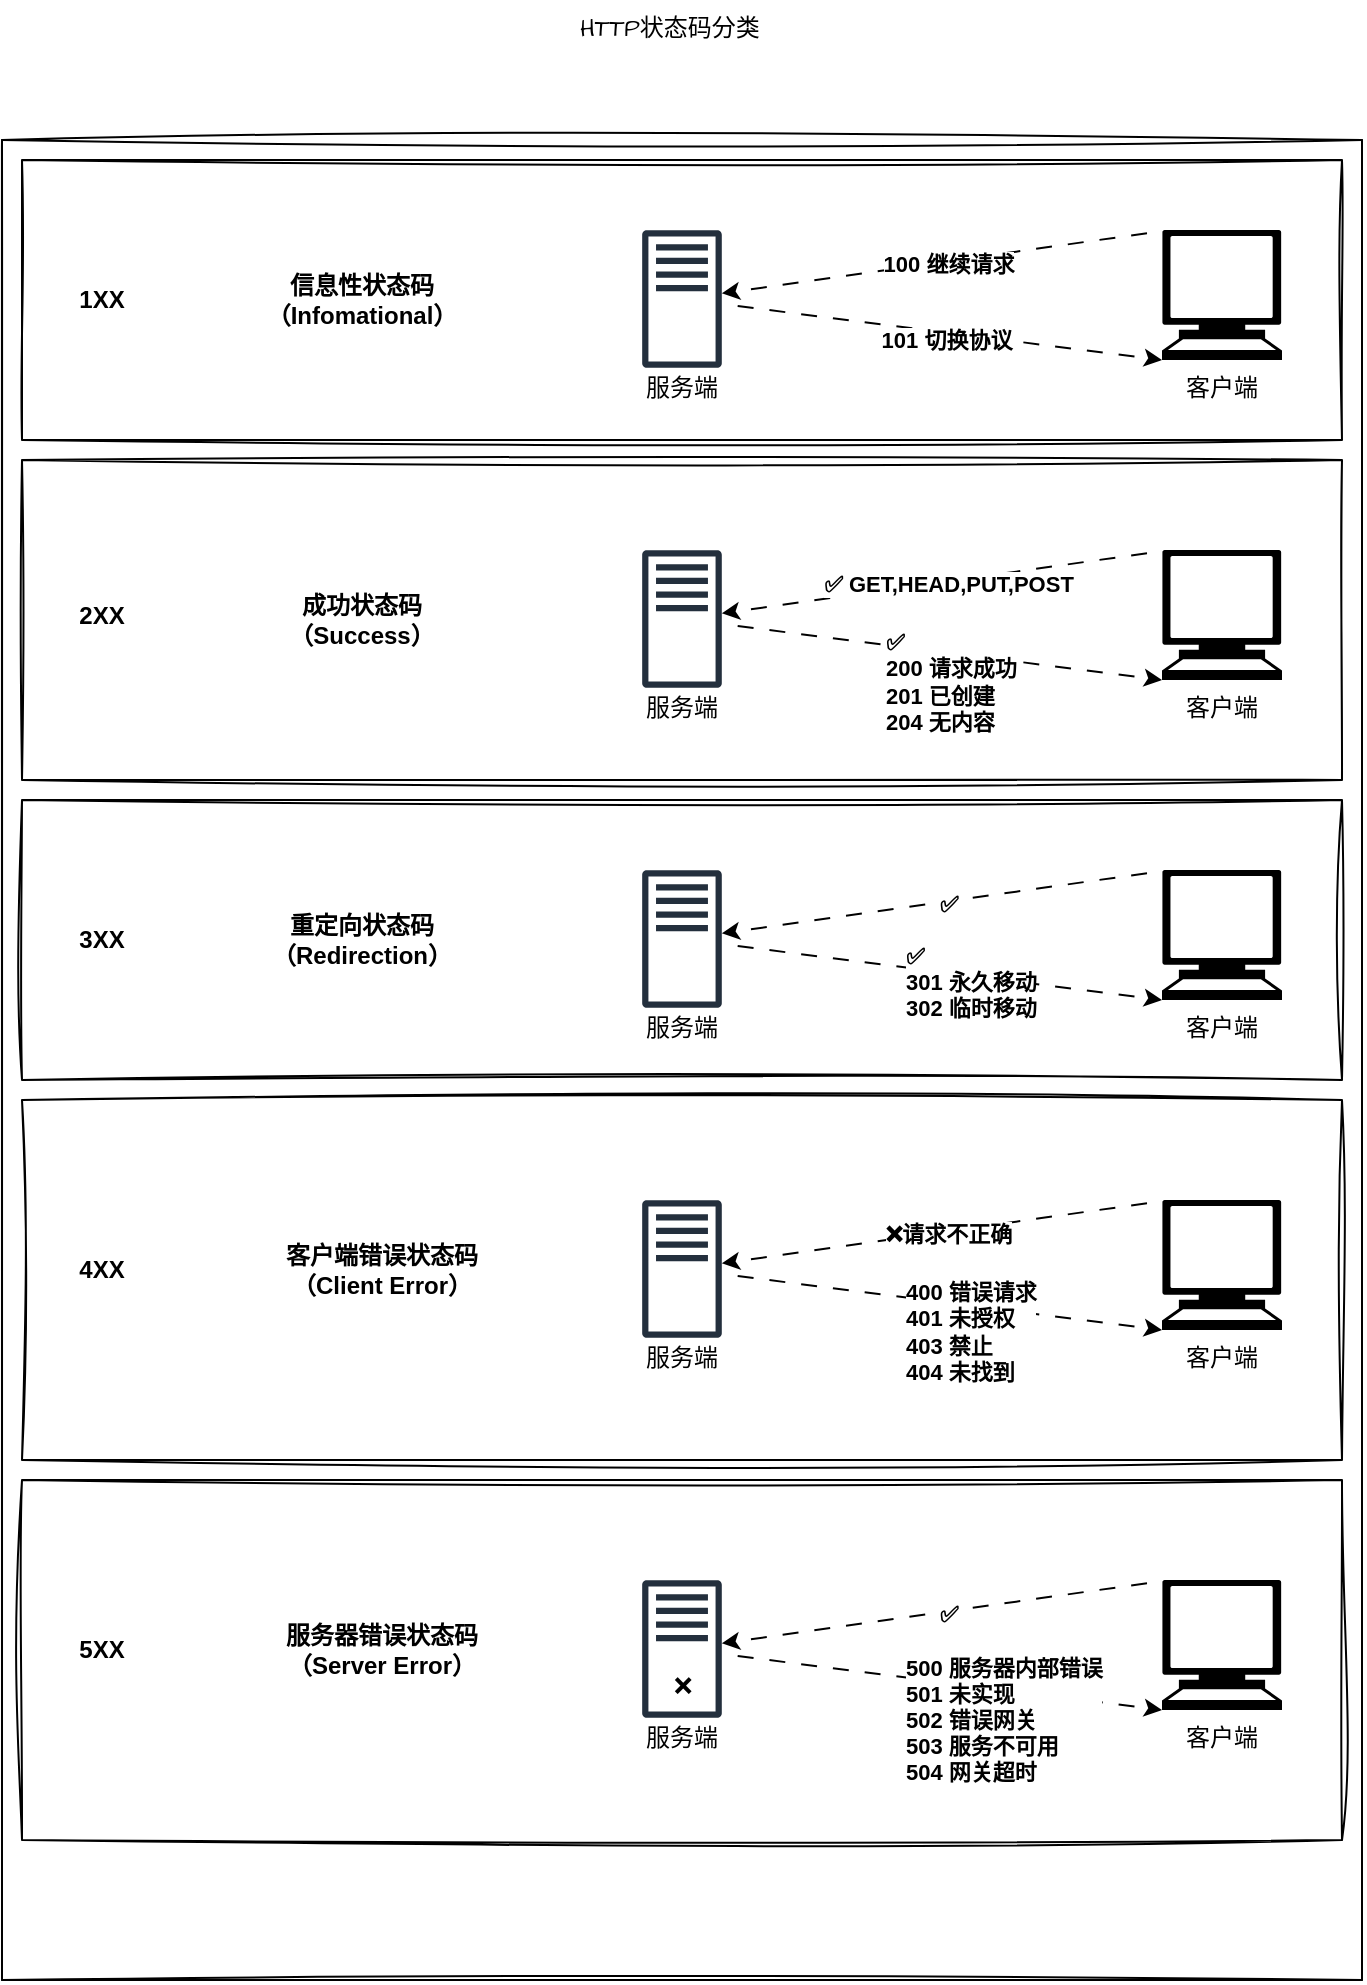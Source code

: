 <mxfile version="24.8.6">
  <diagram name="第 1 页" id="r3502TGDo4Mi_G7iDb6i">
    <mxGraphModel dx="2074" dy="1121" grid="1" gridSize="10" guides="1" tooltips="1" connect="1" arrows="1" fold="1" page="1" pageScale="1" pageWidth="827" pageHeight="1169" math="0" shadow="0">
      <root>
        <mxCell id="0" />
        <mxCell id="1" parent="0" />
        <mxCell id="0VyAN80e2H3td9VzN_xk-1" value="" style="endArrow=none;html=1;rounded=0;sketch=1;hachureGap=4;jiggle=2;curveFitting=1;fontFamily=Architects Daughter;fontSource=https%3A%2F%2Ffonts.googleapis.com%2Fcss%3Ffamily%3DArchitects%2BDaughter;" edge="1" parent="1">
          <mxGeometry width="50" height="50" relative="1" as="geometry">
            <mxPoint x="80" y="120" as="sourcePoint" />
            <mxPoint x="760" y="120" as="targetPoint" />
          </mxGeometry>
        </mxCell>
        <mxCell id="0VyAN80e2H3td9VzN_xk-2" value="" style="endArrow=none;html=1;rounded=0;sketch=1;hachureGap=4;jiggle=2;curveFitting=1;fontFamily=Architects Daughter;fontSource=https%3A%2F%2Ffonts.googleapis.com%2Fcss%3Ffamily%3DArchitects%2BDaughter;" edge="1" parent="1">
          <mxGeometry width="50" height="50" relative="1" as="geometry">
            <mxPoint x="80" y="120" as="sourcePoint" />
            <mxPoint x="80" y="1040" as="targetPoint" />
          </mxGeometry>
        </mxCell>
        <mxCell id="0VyAN80e2H3td9VzN_xk-3" value="" style="endArrow=none;html=1;rounded=0;sketch=1;hachureGap=4;jiggle=2;curveFitting=1;fontFamily=Architects Daughter;fontSource=https%3A%2F%2Ffonts.googleapis.com%2Fcss%3Ffamily%3DArchitects%2BDaughter;" edge="1" parent="1">
          <mxGeometry width="50" height="50" relative="1" as="geometry">
            <mxPoint x="760" y="1040" as="sourcePoint" />
            <mxPoint x="80" y="1040" as="targetPoint" />
          </mxGeometry>
        </mxCell>
        <mxCell id="0VyAN80e2H3td9VzN_xk-4" value="" style="endArrow=none;html=1;rounded=0;sketch=1;hachureGap=4;jiggle=2;curveFitting=1;fontFamily=Architects Daughter;fontSource=https%3A%2F%2Ffonts.googleapis.com%2Fcss%3Ffamily%3DArchitects%2BDaughter;" edge="1" parent="1">
          <mxGeometry width="50" height="50" relative="1" as="geometry">
            <mxPoint x="760" y="120" as="sourcePoint" />
            <mxPoint x="760" y="1040" as="targetPoint" />
          </mxGeometry>
        </mxCell>
        <mxCell id="0VyAN80e2H3td9VzN_xk-5" value="HTTP状态码分类" style="text;html=1;align=center;verticalAlign=middle;whiteSpace=wrap;rounded=0;fontFamily=Architects Daughter;fontSource=https%3A%2F%2Ffonts.googleapis.com%2Fcss%3Ffamily%3DArchitects%2BDaughter;" vertex="1" parent="1">
          <mxGeometry x="366" y="50" width="96" height="30" as="geometry" />
        </mxCell>
        <mxCell id="0VyAN80e2H3td9VzN_xk-6" value="" style="rounded=0;whiteSpace=wrap;html=1;sketch=1;hachureGap=4;jiggle=2;curveFitting=1;fontFamily=Architects Daughter;fontSource=https%3A%2F%2Ffonts.googleapis.com%2Fcss%3Ffamily%3DArchitects%2BDaughter;" vertex="1" parent="1">
          <mxGeometry x="90" y="130" width="660" height="140" as="geometry" />
        </mxCell>
        <mxCell id="0VyAN80e2H3td9VzN_xk-17" value="&lt;font face=&quot;Helvetica&quot;&gt;&lt;span&gt;1XX&lt;/span&gt;&lt;/font&gt;" style="text;html=1;align=center;verticalAlign=middle;whiteSpace=wrap;rounded=0;fontFamily=Architects Daughter;fontSource=https%3A%2F%2Ffonts.googleapis.com%2Fcss%3Ffamily%3DArchitects%2BDaughter;fontStyle=1" vertex="1" parent="1">
          <mxGeometry x="100" y="185" width="60" height="30" as="geometry" />
        </mxCell>
        <mxCell id="0VyAN80e2H3td9VzN_xk-18" value="信息性状态码&lt;div&gt;（Infomational）&lt;/div&gt;" style="text;html=1;align=center;verticalAlign=middle;whiteSpace=wrap;rounded=0;fontFamily=Helvetica;fontStyle=1" vertex="1" parent="1">
          <mxGeometry x="220" y="185" width="80" height="30" as="geometry" />
        </mxCell>
        <mxCell id="0VyAN80e2H3td9VzN_xk-20" value="" style="sketch=0;outlineConnect=0;fontColor=#232F3E;gradientColor=none;fillColor=#232F3D;strokeColor=none;dashed=0;verticalLabelPosition=bottom;verticalAlign=top;align=center;html=1;fontSize=12;fontStyle=0;aspect=fixed;pointerEvents=1;shape=mxgraph.aws4.traditional_server;hachureGap=4;jiggle=2;curveFitting=1;fontFamily=Architects Daughter;fontSource=https%3A%2F%2Ffonts.googleapis.com%2Fcss%3Ffamily%3DArchitects%2BDaughter;" vertex="1" parent="1">
          <mxGeometry x="400.09" y="165" width="39.81" height="69" as="geometry" />
        </mxCell>
        <mxCell id="0VyAN80e2H3td9VzN_xk-21" value="" style="shape=mxgraph.signs.tech.computer;html=1;pointerEvents=1;fillColor=#000000;strokeColor=none;verticalLabelPosition=bottom;verticalAlign=top;align=center;hachureGap=4;fontFamily=Architects Daughter;fontSource=https%3A%2F%2Ffonts.googleapis.com%2Fcss%3Ffamily%3DArchitects%2BDaughter;" vertex="1" parent="1">
          <mxGeometry x="660" y="165" width="60" height="65" as="geometry" />
        </mxCell>
        <mxCell id="0VyAN80e2H3td9VzN_xk-22" value="" style="endArrow=classic;html=1;rounded=0;hachureGap=4;fontFamily=Architects Daughter;fontSource=https%3A%2F%2Ffonts.googleapis.com%2Fcss%3Ffamily%3DArchitects%2BDaughter;entryX=0;entryY=1;entryDx=0;entryDy=0;entryPerimeter=0;flowAnimation=1;" edge="1" parent="1" source="0VyAN80e2H3td9VzN_xk-20" target="0VyAN80e2H3td9VzN_xk-21">
          <mxGeometry width="50" height="50" relative="1" as="geometry">
            <mxPoint x="560" y="260" as="sourcePoint" />
            <mxPoint x="610" y="210" as="targetPoint" />
          </mxGeometry>
        </mxCell>
        <mxCell id="0VyAN80e2H3td9VzN_xk-26" value="101 切换协议" style="edgeLabel;html=1;align=center;verticalAlign=middle;resizable=0;points=[];sketch=1;hachureGap=4;jiggle=2;curveFitting=1;fontFamily=Helvetica;fontStyle=1" vertex="1" connectable="0" parent="0VyAN80e2H3td9VzN_xk-22">
          <mxGeometry x="0.022" y="-3" relative="1" as="geometry">
            <mxPoint as="offset" />
          </mxGeometry>
        </mxCell>
        <mxCell id="0VyAN80e2H3td9VzN_xk-23" value="" style="endArrow=classic;html=1;rounded=0;hachureGap=4;fontFamily=Architects Daughter;fontSource=https%3A%2F%2Ffonts.googleapis.com%2Fcss%3Ffamily%3DArchitects%2BDaughter;exitX=0.007;exitY=0.007;exitDx=0;exitDy=0;exitPerimeter=0;flowAnimation=1;" edge="1" parent="1" source="0VyAN80e2H3td9VzN_xk-21" target="0VyAN80e2H3td9VzN_xk-20">
          <mxGeometry width="50" height="50" relative="1" as="geometry">
            <mxPoint x="450" y="212" as="sourcePoint" />
            <mxPoint x="470" y="200" as="targetPoint" />
          </mxGeometry>
        </mxCell>
        <mxCell id="0VyAN80e2H3td9VzN_xk-24" value="100 继续请求" style="edgeLabel;html=1;align=center;verticalAlign=middle;resizable=0;points=[];sketch=1;hachureGap=4;jiggle=2;curveFitting=1;fontFamily=Helvetica;fontStyle=1" vertex="1" connectable="0" parent="0VyAN80e2H3td9VzN_xk-23">
          <mxGeometry x="-0.024" y="1" relative="1" as="geometry">
            <mxPoint as="offset" />
          </mxGeometry>
        </mxCell>
        <mxCell id="0VyAN80e2H3td9VzN_xk-27" value="服务端" style="text;html=1;align=center;verticalAlign=middle;whiteSpace=wrap;rounded=0;fontFamily=Architects Daughter;fontSource=https%3A%2F%2Ffonts.googleapis.com%2Fcss%3Ffamily%3DArchitects%2BDaughter;" vertex="1" parent="1">
          <mxGeometry x="390" y="230" width="60" height="30" as="geometry" />
        </mxCell>
        <mxCell id="0VyAN80e2H3td9VzN_xk-28" value="客户端" style="text;html=1;align=center;verticalAlign=middle;whiteSpace=wrap;rounded=0;fontFamily=Architects Daughter;fontSource=https%3A%2F%2Ffonts.googleapis.com%2Fcss%3Ffamily%3DArchitects%2BDaughter;" vertex="1" parent="1">
          <mxGeometry x="660" y="230" width="60" height="30" as="geometry" />
        </mxCell>
        <mxCell id="0VyAN80e2H3td9VzN_xk-29" value="" style="rounded=0;whiteSpace=wrap;html=1;sketch=1;hachureGap=4;jiggle=2;curveFitting=1;fontFamily=Architects Daughter;fontSource=https%3A%2F%2Ffonts.googleapis.com%2Fcss%3Ffamily%3DArchitects%2BDaughter;" vertex="1" parent="1">
          <mxGeometry x="90" y="280" width="660" height="160" as="geometry" />
        </mxCell>
        <mxCell id="0VyAN80e2H3td9VzN_xk-30" value="&lt;font face=&quot;Helvetica&quot;&gt;&lt;span&gt;2XX&lt;/span&gt;&lt;/font&gt;" style="text;html=1;align=center;verticalAlign=middle;whiteSpace=wrap;rounded=0;fontFamily=Architects Daughter;fontSource=https%3A%2F%2Ffonts.googleapis.com%2Fcss%3Ffamily%3DArchitects%2BDaughter;fontStyle=1" vertex="1" parent="1">
          <mxGeometry x="100" y="342.5" width="60" height="30" as="geometry" />
        </mxCell>
        <mxCell id="0VyAN80e2H3td9VzN_xk-31" value="成功状态码&lt;div&gt;（Success）&lt;/div&gt;" style="text;html=1;align=center;verticalAlign=middle;whiteSpace=wrap;rounded=0;fontFamily=Helvetica;fontStyle=1" vertex="1" parent="1">
          <mxGeometry x="220" y="345" width="80" height="30" as="geometry" />
        </mxCell>
        <mxCell id="0VyAN80e2H3td9VzN_xk-32" value="" style="sketch=0;outlineConnect=0;fontColor=#232F3E;gradientColor=none;fillColor=#232F3D;strokeColor=none;dashed=0;verticalLabelPosition=bottom;verticalAlign=top;align=center;html=1;fontSize=12;fontStyle=0;aspect=fixed;pointerEvents=1;shape=mxgraph.aws4.traditional_server;hachureGap=4;jiggle=2;curveFitting=1;fontFamily=Architects Daughter;fontSource=https%3A%2F%2Ffonts.googleapis.com%2Fcss%3Ffamily%3DArchitects%2BDaughter;" vertex="1" parent="1">
          <mxGeometry x="400.09" y="325" width="39.81" height="69" as="geometry" />
        </mxCell>
        <mxCell id="0VyAN80e2H3td9VzN_xk-33" value="" style="shape=mxgraph.signs.tech.computer;html=1;pointerEvents=1;fillColor=#000000;strokeColor=none;verticalLabelPosition=bottom;verticalAlign=top;align=center;hachureGap=4;fontFamily=Architects Daughter;fontSource=https%3A%2F%2Ffonts.googleapis.com%2Fcss%3Ffamily%3DArchitects%2BDaughter;" vertex="1" parent="1">
          <mxGeometry x="660" y="325" width="60" height="65" as="geometry" />
        </mxCell>
        <mxCell id="0VyAN80e2H3td9VzN_xk-34" value="" style="endArrow=classic;html=1;rounded=0;hachureGap=4;fontFamily=Architects Daughter;fontSource=https%3A%2F%2Ffonts.googleapis.com%2Fcss%3Ffamily%3DArchitects%2BDaughter;entryX=0;entryY=1;entryDx=0;entryDy=0;entryPerimeter=0;flowAnimation=1;" edge="1" parent="1" source="0VyAN80e2H3td9VzN_xk-32" target="0VyAN80e2H3td9VzN_xk-33">
          <mxGeometry width="50" height="50" relative="1" as="geometry">
            <mxPoint x="560" y="420" as="sourcePoint" />
            <mxPoint x="610" y="370" as="targetPoint" />
          </mxGeometry>
        </mxCell>
        <mxCell id="0VyAN80e2H3td9VzN_xk-35" value="✅ &lt;br&gt;200 请求成功&lt;br&gt;201 已创建&lt;br&gt;204 无内容" style="edgeLabel;html=1;align=left;verticalAlign=middle;resizable=0;points=[];sketch=1;hachureGap=4;jiggle=2;curveFitting=1;fontFamily=Helvetica;fontStyle=1" vertex="1" connectable="0" parent="0VyAN80e2H3td9VzN_xk-34">
          <mxGeometry x="0.022" y="-3" relative="1" as="geometry">
            <mxPoint x="-32" y="11" as="offset" />
          </mxGeometry>
        </mxCell>
        <mxCell id="0VyAN80e2H3td9VzN_xk-36" value="" style="endArrow=classic;html=1;rounded=0;hachureGap=4;fontFamily=Architects Daughter;fontSource=https%3A%2F%2Ffonts.googleapis.com%2Fcss%3Ffamily%3DArchitects%2BDaughter;exitX=0.007;exitY=0.007;exitDx=0;exitDy=0;exitPerimeter=0;flowAnimation=1;" edge="1" parent="1" source="0VyAN80e2H3td9VzN_xk-33" target="0VyAN80e2H3td9VzN_xk-32">
          <mxGeometry width="50" height="50" relative="1" as="geometry">
            <mxPoint x="450" y="372" as="sourcePoint" />
            <mxPoint x="470" y="360" as="targetPoint" />
          </mxGeometry>
        </mxCell>
        <mxCell id="0VyAN80e2H3td9VzN_xk-37" value="✅ GET,HEAD,PUT,POST" style="edgeLabel;html=1;align=center;verticalAlign=middle;resizable=0;points=[];sketch=1;hachureGap=4;jiggle=2;curveFitting=1;fontFamily=Helvetica;fontStyle=1" vertex="1" connectable="0" parent="0VyAN80e2H3td9VzN_xk-36">
          <mxGeometry x="-0.024" y="1" relative="1" as="geometry">
            <mxPoint as="offset" />
          </mxGeometry>
        </mxCell>
        <mxCell id="0VyAN80e2H3td9VzN_xk-38" value="服务端" style="text;html=1;align=center;verticalAlign=middle;whiteSpace=wrap;rounded=0;fontFamily=Architects Daughter;fontSource=https%3A%2F%2Ffonts.googleapis.com%2Fcss%3Ffamily%3DArchitects%2BDaughter;" vertex="1" parent="1">
          <mxGeometry x="390" y="390" width="60" height="30" as="geometry" />
        </mxCell>
        <mxCell id="0VyAN80e2H3td9VzN_xk-39" value="客户端" style="text;html=1;align=center;verticalAlign=middle;whiteSpace=wrap;rounded=0;fontFamily=Architects Daughter;fontSource=https%3A%2F%2Ffonts.googleapis.com%2Fcss%3Ffamily%3DArchitects%2BDaughter;" vertex="1" parent="1">
          <mxGeometry x="660" y="390" width="60" height="30" as="geometry" />
        </mxCell>
        <mxCell id="0VyAN80e2H3td9VzN_xk-40" value="" style="rounded=0;whiteSpace=wrap;html=1;sketch=1;hachureGap=4;jiggle=2;curveFitting=1;fontFamily=Architects Daughter;fontSource=https%3A%2F%2Ffonts.googleapis.com%2Fcss%3Ffamily%3DArchitects%2BDaughter;" vertex="1" parent="1">
          <mxGeometry x="90" y="450" width="660" height="140" as="geometry" />
        </mxCell>
        <mxCell id="0VyAN80e2H3td9VzN_xk-41" value="&lt;font face=&quot;Helvetica&quot;&gt;&lt;span&gt;3XX&lt;/span&gt;&lt;/font&gt;" style="text;html=1;align=center;verticalAlign=middle;whiteSpace=wrap;rounded=0;fontFamily=Architects Daughter;fontSource=https%3A%2F%2Ffonts.googleapis.com%2Fcss%3Ffamily%3DArchitects%2BDaughter;fontStyle=1" vertex="1" parent="1">
          <mxGeometry x="100" y="505" width="60" height="30" as="geometry" />
        </mxCell>
        <mxCell id="0VyAN80e2H3td9VzN_xk-42" value="重定向状态码&lt;div&gt;（Redirection）&lt;/div&gt;" style="text;html=1;align=center;verticalAlign=middle;whiteSpace=wrap;rounded=0;fontFamily=Helvetica;fontStyle=1" vertex="1" parent="1">
          <mxGeometry x="220" y="505" width="80" height="30" as="geometry" />
        </mxCell>
        <mxCell id="0VyAN80e2H3td9VzN_xk-43" value="" style="sketch=0;outlineConnect=0;fontColor=#232F3E;gradientColor=none;fillColor=#232F3D;strokeColor=none;dashed=0;verticalLabelPosition=bottom;verticalAlign=top;align=center;html=1;fontSize=12;fontStyle=0;aspect=fixed;pointerEvents=1;shape=mxgraph.aws4.traditional_server;hachureGap=4;jiggle=2;curveFitting=1;fontFamily=Architects Daughter;fontSource=https%3A%2F%2Ffonts.googleapis.com%2Fcss%3Ffamily%3DArchitects%2BDaughter;" vertex="1" parent="1">
          <mxGeometry x="400.09" y="485" width="39.81" height="69" as="geometry" />
        </mxCell>
        <mxCell id="0VyAN80e2H3td9VzN_xk-44" value="" style="shape=mxgraph.signs.tech.computer;html=1;pointerEvents=1;fillColor=#000000;strokeColor=none;verticalLabelPosition=bottom;verticalAlign=top;align=center;hachureGap=4;fontFamily=Architects Daughter;fontSource=https%3A%2F%2Ffonts.googleapis.com%2Fcss%3Ffamily%3DArchitects%2BDaughter;" vertex="1" parent="1">
          <mxGeometry x="660" y="485" width="60" height="65" as="geometry" />
        </mxCell>
        <mxCell id="0VyAN80e2H3td9VzN_xk-45" value="" style="endArrow=classic;html=1;rounded=0;hachureGap=4;fontFamily=Architects Daughter;fontSource=https%3A%2F%2Ffonts.googleapis.com%2Fcss%3Ffamily%3DArchitects%2BDaughter;entryX=0;entryY=1;entryDx=0;entryDy=0;entryPerimeter=0;flowAnimation=1;" edge="1" parent="1" source="0VyAN80e2H3td9VzN_xk-43" target="0VyAN80e2H3td9VzN_xk-44">
          <mxGeometry width="50" height="50" relative="1" as="geometry">
            <mxPoint x="560" y="580" as="sourcePoint" />
            <mxPoint x="610" y="530" as="targetPoint" />
          </mxGeometry>
        </mxCell>
        <mxCell id="0VyAN80e2H3td9VzN_xk-46" value="✅ &lt;br&gt;301 永久移动&lt;br&gt;302 临时移动" style="edgeLabel;html=1;align=left;verticalAlign=middle;resizable=0;points=[];sketch=1;hachureGap=4;jiggle=2;curveFitting=1;fontFamily=Helvetica;fontStyle=1" vertex="1" connectable="0" parent="0VyAN80e2H3td9VzN_xk-45">
          <mxGeometry x="0.022" y="-3" relative="1" as="geometry">
            <mxPoint x="-22" y="1" as="offset" />
          </mxGeometry>
        </mxCell>
        <mxCell id="0VyAN80e2H3td9VzN_xk-47" value="" style="endArrow=classic;html=1;rounded=0;hachureGap=4;fontFamily=Architects Daughter;fontSource=https%3A%2F%2Ffonts.googleapis.com%2Fcss%3Ffamily%3DArchitects%2BDaughter;exitX=0.007;exitY=0.007;exitDx=0;exitDy=0;exitPerimeter=0;flowAnimation=1;" edge="1" parent="1" source="0VyAN80e2H3td9VzN_xk-44" target="0VyAN80e2H3td9VzN_xk-43">
          <mxGeometry width="50" height="50" relative="1" as="geometry">
            <mxPoint x="450" y="532" as="sourcePoint" />
            <mxPoint x="470" y="520" as="targetPoint" />
          </mxGeometry>
        </mxCell>
        <mxCell id="0VyAN80e2H3td9VzN_xk-48" value="✅" style="edgeLabel;html=1;align=center;verticalAlign=middle;resizable=0;points=[];sketch=1;hachureGap=4;jiggle=2;curveFitting=1;fontFamily=Helvetica;fontStyle=1" vertex="1" connectable="0" parent="0VyAN80e2H3td9VzN_xk-47">
          <mxGeometry x="-0.024" y="1" relative="1" as="geometry">
            <mxPoint as="offset" />
          </mxGeometry>
        </mxCell>
        <mxCell id="0VyAN80e2H3td9VzN_xk-49" value="服务端" style="text;html=1;align=center;verticalAlign=middle;whiteSpace=wrap;rounded=0;fontFamily=Architects Daughter;fontSource=https%3A%2F%2Ffonts.googleapis.com%2Fcss%3Ffamily%3DArchitects%2BDaughter;" vertex="1" parent="1">
          <mxGeometry x="390" y="550" width="60" height="30" as="geometry" />
        </mxCell>
        <mxCell id="0VyAN80e2H3td9VzN_xk-50" value="客户端" style="text;html=1;align=center;verticalAlign=middle;whiteSpace=wrap;rounded=0;fontFamily=Architects Daughter;fontSource=https%3A%2F%2Ffonts.googleapis.com%2Fcss%3Ffamily%3DArchitects%2BDaughter;" vertex="1" parent="1">
          <mxGeometry x="660" y="550" width="60" height="30" as="geometry" />
        </mxCell>
        <mxCell id="0VyAN80e2H3td9VzN_xk-51" value="" style="rounded=0;whiteSpace=wrap;html=1;sketch=1;hachureGap=4;jiggle=2;curveFitting=1;fontFamily=Architects Daughter;fontSource=https%3A%2F%2Ffonts.googleapis.com%2Fcss%3Ffamily%3DArchitects%2BDaughter;" vertex="1" parent="1">
          <mxGeometry x="90" y="600" width="660" height="180" as="geometry" />
        </mxCell>
        <mxCell id="0VyAN80e2H3td9VzN_xk-52" value="&lt;font face=&quot;Helvetica&quot;&gt;&lt;span&gt;4XX&lt;/span&gt;&lt;/font&gt;" style="text;html=1;align=center;verticalAlign=middle;whiteSpace=wrap;rounded=0;fontFamily=Architects Daughter;fontSource=https%3A%2F%2Ffonts.googleapis.com%2Fcss%3Ffamily%3DArchitects%2BDaughter;fontStyle=1" vertex="1" parent="1">
          <mxGeometry x="100" y="670" width="60" height="30" as="geometry" />
        </mxCell>
        <mxCell id="0VyAN80e2H3td9VzN_xk-53" value="客户端错误状态码&lt;div&gt;（Client Error）&lt;/div&gt;" style="text;html=1;align=center;verticalAlign=middle;whiteSpace=wrap;rounded=0;fontFamily=Helvetica;fontStyle=1" vertex="1" parent="1">
          <mxGeometry x="220" y="670" width="100" height="30" as="geometry" />
        </mxCell>
        <mxCell id="0VyAN80e2H3td9VzN_xk-54" value="" style="sketch=0;outlineConnect=0;fontColor=#232F3E;gradientColor=none;fillColor=#232F3D;strokeColor=none;dashed=0;verticalLabelPosition=bottom;verticalAlign=top;align=center;html=1;fontSize=12;fontStyle=0;aspect=fixed;pointerEvents=1;shape=mxgraph.aws4.traditional_server;hachureGap=4;jiggle=2;curveFitting=1;fontFamily=Architects Daughter;fontSource=https%3A%2F%2Ffonts.googleapis.com%2Fcss%3Ffamily%3DArchitects%2BDaughter;" vertex="1" parent="1">
          <mxGeometry x="400.09" y="650" width="39.81" height="69" as="geometry" />
        </mxCell>
        <mxCell id="0VyAN80e2H3td9VzN_xk-55" value="" style="shape=mxgraph.signs.tech.computer;html=1;pointerEvents=1;fillColor=#000000;strokeColor=none;verticalLabelPosition=bottom;verticalAlign=top;align=center;hachureGap=4;fontFamily=Architects Daughter;fontSource=https%3A%2F%2Ffonts.googleapis.com%2Fcss%3Ffamily%3DArchitects%2BDaughter;" vertex="1" parent="1">
          <mxGeometry x="660" y="650" width="60" height="65" as="geometry" />
        </mxCell>
        <mxCell id="0VyAN80e2H3td9VzN_xk-56" value="" style="endArrow=classic;html=1;rounded=0;hachureGap=4;fontFamily=Architects Daughter;fontSource=https%3A%2F%2Ffonts.googleapis.com%2Fcss%3Ffamily%3DArchitects%2BDaughter;entryX=0;entryY=1;entryDx=0;entryDy=0;entryPerimeter=0;flowAnimation=1;" edge="1" parent="1" source="0VyAN80e2H3td9VzN_xk-54" target="0VyAN80e2H3td9VzN_xk-55">
          <mxGeometry width="50" height="50" relative="1" as="geometry">
            <mxPoint x="560" y="745" as="sourcePoint" />
            <mxPoint x="610" y="695" as="targetPoint" />
          </mxGeometry>
        </mxCell>
        <mxCell id="0VyAN80e2H3td9VzN_xk-57" value="400 错误请求&lt;br&gt;401 未授权&lt;br&gt;403 禁止&lt;br&gt;404 未找到" style="edgeLabel;html=1;align=left;verticalAlign=middle;resizable=0;points=[];sketch=1;hachureGap=4;jiggle=2;curveFitting=1;fontFamily=Helvetica;fontStyle=1" vertex="1" connectable="0" parent="0VyAN80e2H3td9VzN_xk-56">
          <mxGeometry x="0.022" y="-3" relative="1" as="geometry">
            <mxPoint x="-22" y="11" as="offset" />
          </mxGeometry>
        </mxCell>
        <mxCell id="0VyAN80e2H3td9VzN_xk-58" value="" style="endArrow=classic;html=1;rounded=0;hachureGap=4;fontFamily=Architects Daughter;fontSource=https%3A%2F%2Ffonts.googleapis.com%2Fcss%3Ffamily%3DArchitects%2BDaughter;exitX=0.007;exitY=0.007;exitDx=0;exitDy=0;exitPerimeter=0;flowAnimation=1;" edge="1" parent="1" source="0VyAN80e2H3td9VzN_xk-55" target="0VyAN80e2H3td9VzN_xk-54">
          <mxGeometry width="50" height="50" relative="1" as="geometry">
            <mxPoint x="450" y="697" as="sourcePoint" />
            <mxPoint x="470" y="685" as="targetPoint" />
          </mxGeometry>
        </mxCell>
        <mxCell id="0VyAN80e2H3td9VzN_xk-59" value="❌请求不正确" style="edgeLabel;html=1;align=center;verticalAlign=middle;resizable=0;points=[];sketch=1;hachureGap=4;jiggle=2;curveFitting=1;fontFamily=Helvetica;fontStyle=1" vertex="1" connectable="0" parent="0VyAN80e2H3td9VzN_xk-58">
          <mxGeometry x="-0.024" y="1" relative="1" as="geometry">
            <mxPoint as="offset" />
          </mxGeometry>
        </mxCell>
        <mxCell id="0VyAN80e2H3td9VzN_xk-60" value="服务端" style="text;html=1;align=center;verticalAlign=middle;whiteSpace=wrap;rounded=0;fontFamily=Architects Daughter;fontSource=https%3A%2F%2Ffonts.googleapis.com%2Fcss%3Ffamily%3DArchitects%2BDaughter;" vertex="1" parent="1">
          <mxGeometry x="390" y="715" width="60" height="30" as="geometry" />
        </mxCell>
        <mxCell id="0VyAN80e2H3td9VzN_xk-61" value="客户端" style="text;html=1;align=center;verticalAlign=middle;whiteSpace=wrap;rounded=0;fontFamily=Architects Daughter;fontSource=https%3A%2F%2Ffonts.googleapis.com%2Fcss%3Ffamily%3DArchitects%2BDaughter;" vertex="1" parent="1">
          <mxGeometry x="660" y="715" width="60" height="30" as="geometry" />
        </mxCell>
        <mxCell id="0VyAN80e2H3td9VzN_xk-62" value="" style="rounded=0;whiteSpace=wrap;html=1;sketch=1;hachureGap=4;jiggle=2;curveFitting=1;fontFamily=Architects Daughter;fontSource=https%3A%2F%2Ffonts.googleapis.com%2Fcss%3Ffamily%3DArchitects%2BDaughter;" vertex="1" parent="1">
          <mxGeometry x="90" y="790" width="660" height="180" as="geometry" />
        </mxCell>
        <mxCell id="0VyAN80e2H3td9VzN_xk-63" value="&lt;font face=&quot;Helvetica&quot;&gt;&lt;span&gt;5XX&lt;/span&gt;&lt;/font&gt;" style="text;html=1;align=center;verticalAlign=middle;whiteSpace=wrap;rounded=0;fontFamily=Architects Daughter;fontSource=https%3A%2F%2Ffonts.googleapis.com%2Fcss%3Ffamily%3DArchitects%2BDaughter;fontStyle=1" vertex="1" parent="1">
          <mxGeometry x="100" y="860" width="60" height="30" as="geometry" />
        </mxCell>
        <mxCell id="0VyAN80e2H3td9VzN_xk-64" value="服务器错误状态码&lt;div&gt;（Server Error）&lt;/div&gt;" style="text;html=1;align=center;verticalAlign=middle;whiteSpace=wrap;rounded=0;fontFamily=Helvetica;fontStyle=1" vertex="1" parent="1">
          <mxGeometry x="220" y="860" width="100" height="30" as="geometry" />
        </mxCell>
        <mxCell id="0VyAN80e2H3td9VzN_xk-65" value="" style="sketch=0;outlineConnect=0;fontColor=#232F3E;gradientColor=none;fillColor=#232F3D;strokeColor=none;dashed=0;verticalLabelPosition=bottom;verticalAlign=top;align=center;html=1;fontSize=12;fontStyle=0;aspect=fixed;pointerEvents=1;shape=mxgraph.aws4.traditional_server;hachureGap=4;jiggle=2;curveFitting=1;fontFamily=Architects Daughter;fontSource=https%3A%2F%2Ffonts.googleapis.com%2Fcss%3Ffamily%3DArchitects%2BDaughter;" vertex="1" parent="1">
          <mxGeometry x="400.09" y="840" width="39.81" height="69" as="geometry" />
        </mxCell>
        <mxCell id="0VyAN80e2H3td9VzN_xk-66" value="" style="shape=mxgraph.signs.tech.computer;html=1;pointerEvents=1;fillColor=#000000;strokeColor=none;verticalLabelPosition=bottom;verticalAlign=top;align=center;hachureGap=4;fontFamily=Architects Daughter;fontSource=https%3A%2F%2Ffonts.googleapis.com%2Fcss%3Ffamily%3DArchitects%2BDaughter;" vertex="1" parent="1">
          <mxGeometry x="660" y="840" width="60" height="65" as="geometry" />
        </mxCell>
        <mxCell id="0VyAN80e2H3td9VzN_xk-67" value="" style="endArrow=classic;html=1;rounded=0;hachureGap=4;fontFamily=Architects Daughter;fontSource=https%3A%2F%2Ffonts.googleapis.com%2Fcss%3Ffamily%3DArchitects%2BDaughter;entryX=0;entryY=1;entryDx=0;entryDy=0;entryPerimeter=0;flowAnimation=1;" edge="1" parent="1" source="0VyAN80e2H3td9VzN_xk-65" target="0VyAN80e2H3td9VzN_xk-66">
          <mxGeometry width="50" height="50" relative="1" as="geometry">
            <mxPoint x="560" y="935" as="sourcePoint" />
            <mxPoint x="610" y="885" as="targetPoint" />
          </mxGeometry>
        </mxCell>
        <mxCell id="0VyAN80e2H3td9VzN_xk-68" value="500 服务器内部错误&lt;br&gt;501 未实现&lt;br&gt;502 错误网关&lt;br&gt;503 服务不可用&lt;br&gt;504 网关超时" style="edgeLabel;html=1;align=left;verticalAlign=middle;resizable=0;points=[];sketch=1;hachureGap=4;jiggle=2;curveFitting=1;fontFamily=Helvetica;fontStyle=1" vertex="1" connectable="0" parent="0VyAN80e2H3td9VzN_xk-67">
          <mxGeometry x="0.022" y="-3" relative="1" as="geometry">
            <mxPoint x="-22" y="15" as="offset" />
          </mxGeometry>
        </mxCell>
        <mxCell id="0VyAN80e2H3td9VzN_xk-69" value="" style="endArrow=classic;html=1;rounded=0;hachureGap=4;fontFamily=Architects Daughter;fontSource=https%3A%2F%2Ffonts.googleapis.com%2Fcss%3Ffamily%3DArchitects%2BDaughter;exitX=0.007;exitY=0.007;exitDx=0;exitDy=0;exitPerimeter=0;flowAnimation=1;" edge="1" parent="1" source="0VyAN80e2H3td9VzN_xk-66" target="0VyAN80e2H3td9VzN_xk-65">
          <mxGeometry width="50" height="50" relative="1" as="geometry">
            <mxPoint x="450" y="887" as="sourcePoint" />
            <mxPoint x="470" y="875" as="targetPoint" />
          </mxGeometry>
        </mxCell>
        <mxCell id="0VyAN80e2H3td9VzN_xk-70" value="✅" style="edgeLabel;html=1;align=center;verticalAlign=middle;resizable=0;points=[];sketch=1;hachureGap=4;jiggle=2;curveFitting=1;fontFamily=Helvetica;fontStyle=1" vertex="1" connectable="0" parent="0VyAN80e2H3td9VzN_xk-69">
          <mxGeometry x="-0.024" y="1" relative="1" as="geometry">
            <mxPoint as="offset" />
          </mxGeometry>
        </mxCell>
        <mxCell id="0VyAN80e2H3td9VzN_xk-71" value="服务端" style="text;html=1;align=center;verticalAlign=middle;whiteSpace=wrap;rounded=0;fontFamily=Architects Daughter;fontSource=https%3A%2F%2Ffonts.googleapis.com%2Fcss%3Ffamily%3DArchitects%2BDaughter;" vertex="1" parent="1">
          <mxGeometry x="390" y="905" width="60" height="30" as="geometry" />
        </mxCell>
        <mxCell id="0VyAN80e2H3td9VzN_xk-72" value="客户端" style="text;html=1;align=center;verticalAlign=middle;whiteSpace=wrap;rounded=0;fontFamily=Architects Daughter;fontSource=https%3A%2F%2Ffonts.googleapis.com%2Fcss%3Ffamily%3DArchitects%2BDaughter;" vertex="1" parent="1">
          <mxGeometry x="660" y="905" width="60" height="30" as="geometry" />
        </mxCell>
        <mxCell id="0VyAN80e2H3td9VzN_xk-73" value="❌" style="text;html=1;align=center;verticalAlign=middle;resizable=0;points=[];autosize=1;strokeColor=none;fillColor=none;fontFamily=Architects Daughter;fontSource=https%3A%2F%2Ffonts.googleapis.com%2Fcss%3Ffamily%3DArchitects%2BDaughter;" vertex="1" parent="1">
          <mxGeometry x="399.9" y="879" width="40" height="30" as="geometry" />
        </mxCell>
      </root>
    </mxGraphModel>
  </diagram>
</mxfile>
